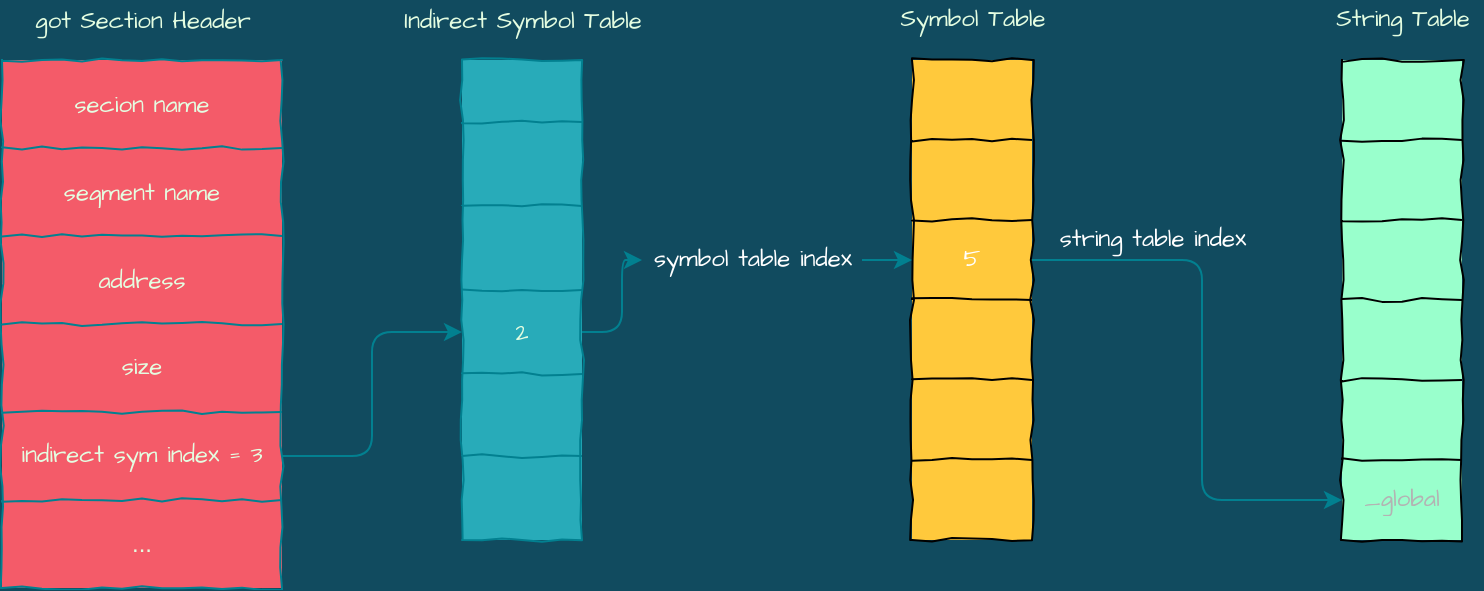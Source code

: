 <mxfile version="14.1.2" type="github">
  <diagram id="jQAaLUI2CSUw4TK9SEJr" name="Page-1">
    <mxGraphModel dx="786" dy="427" grid="1" gridSize="10" guides="1" tooltips="1" connect="1" arrows="1" fold="1" page="1" pageScale="1" pageWidth="827" pageHeight="1169" background="#114B5F" math="0" shadow="0">
      <root>
        <mxCell id="0" />
        <mxCell id="1" parent="0" />
        <mxCell id="iPEuSm-nHZqJ6S3BHor2-30" value="" style="shape=table;html=1;whiteSpace=wrap;startSize=0;container=1;collapsible=0;childLayout=tableLayout;fontFamily=Architects Daughter;fontSource=https%3A%2F%2Ffonts.googleapis.com%2Fcss%3Ffamily%3DArchitects%2BDaughter;comic=1;fillColor=#F45B69;strokeColor=#028090;fontColor=#E4FDE1;" vertex="1" parent="1">
          <mxGeometry x="30" y="80" width="140" height="264" as="geometry" />
        </mxCell>
        <mxCell id="iPEuSm-nHZqJ6S3BHor2-31" value="" style="shape=partialRectangle;html=1;whiteSpace=wrap;collapsible=0;dropTarget=0;pointerEvents=0;fillColor=none;top=0;left=0;bottom=0;right=0;points=[[0,0.5],[1,0.5]];portConstraint=eastwest;strokeColor=#028090;fontColor=#E4FDE1;" vertex="1" parent="iPEuSm-nHZqJ6S3BHor2-30">
          <mxGeometry width="140" height="44" as="geometry" />
        </mxCell>
        <mxCell id="iPEuSm-nHZqJ6S3BHor2-32" value="&lt;font face=&quot;Architects Daughter&quot; data-font-src=&quot;https://fonts.googleapis.com/css?family=Architects+Daughter&quot;&gt;secion name&lt;/font&gt;" style="shape=partialRectangle;html=1;whiteSpace=wrap;connectable=0;overflow=hidden;fillColor=none;top=0;left=0;bottom=0;right=0;strokeColor=#028090;fontColor=#E4FDE1;" vertex="1" parent="iPEuSm-nHZqJ6S3BHor2-31">
          <mxGeometry width="140" height="44" as="geometry" />
        </mxCell>
        <mxCell id="iPEuSm-nHZqJ6S3BHor2-33" value="" style="shape=partialRectangle;html=1;whiteSpace=wrap;collapsible=0;dropTarget=0;pointerEvents=0;fillColor=none;top=0;left=0;bottom=0;right=0;points=[[0,0.5],[1,0.5]];portConstraint=eastwest;strokeColor=#028090;fontColor=#E4FDE1;" vertex="1" parent="iPEuSm-nHZqJ6S3BHor2-30">
          <mxGeometry y="44" width="140" height="44" as="geometry" />
        </mxCell>
        <mxCell id="iPEuSm-nHZqJ6S3BHor2-34" value="&lt;font face=&quot;Architects Daughter&quot;&gt;segment name&lt;/font&gt;" style="shape=partialRectangle;html=1;whiteSpace=wrap;connectable=0;overflow=hidden;fillColor=none;top=0;left=0;bottom=0;right=0;strokeColor=#028090;fontColor=#E4FDE1;" vertex="1" parent="iPEuSm-nHZqJ6S3BHor2-33">
          <mxGeometry width="140" height="44" as="geometry" />
        </mxCell>
        <mxCell id="iPEuSm-nHZqJ6S3BHor2-35" value="" style="shape=partialRectangle;html=1;whiteSpace=wrap;collapsible=0;dropTarget=0;pointerEvents=0;fillColor=none;top=0;left=0;bottom=0;right=0;points=[[0,0.5],[1,0.5]];portConstraint=eastwest;strokeColor=#028090;fontColor=#E4FDE1;" vertex="1" parent="iPEuSm-nHZqJ6S3BHor2-30">
          <mxGeometry y="88" width="140" height="44" as="geometry" />
        </mxCell>
        <mxCell id="iPEuSm-nHZqJ6S3BHor2-36" value="&lt;font face=&quot;Architects Daughter&quot; data-font-src=&quot;https://fonts.googleapis.com/css?family=Architects+Daughter&quot;&gt;address&lt;/font&gt;" style="shape=partialRectangle;html=1;whiteSpace=wrap;connectable=0;overflow=hidden;fillColor=none;top=0;left=0;bottom=0;right=0;strokeColor=#028090;fontColor=#E4FDE1;" vertex="1" parent="iPEuSm-nHZqJ6S3BHor2-35">
          <mxGeometry width="140" height="44" as="geometry" />
        </mxCell>
        <mxCell id="iPEuSm-nHZqJ6S3BHor2-37" value="" style="shape=partialRectangle;html=1;whiteSpace=wrap;collapsible=0;dropTarget=0;pointerEvents=0;fillColor=none;top=0;left=0;bottom=0;right=0;points=[[0,0.5],[1,0.5]];portConstraint=eastwest;strokeColor=#028090;fontColor=#E4FDE1;" vertex="1" parent="iPEuSm-nHZqJ6S3BHor2-30">
          <mxGeometry y="132" width="140" height="44" as="geometry" />
        </mxCell>
        <mxCell id="iPEuSm-nHZqJ6S3BHor2-38" value="size" style="shape=partialRectangle;html=1;whiteSpace=wrap;connectable=0;overflow=hidden;fillColor=none;top=0;left=0;bottom=0;right=0;fontFamily=Architects Daughter;fontSource=https%3A%2F%2Ffonts.googleapis.com%2Fcss%3Ffamily%3DArchitects%2BDaughter;strokeColor=#028090;fontColor=#E4FDE1;" vertex="1" parent="iPEuSm-nHZqJ6S3BHor2-37">
          <mxGeometry width="140" height="44" as="geometry" />
        </mxCell>
        <mxCell id="iPEuSm-nHZqJ6S3BHor2-39" value="" style="shape=partialRectangle;html=1;whiteSpace=wrap;collapsible=0;dropTarget=0;pointerEvents=0;fillColor=none;top=0;left=0;bottom=0;right=0;points=[[0,0.5],[1,0.5]];portConstraint=eastwest;strokeColor=#028090;fontColor=#E4FDE1;" vertex="1" parent="iPEuSm-nHZqJ6S3BHor2-30">
          <mxGeometry y="176" width="140" height="44" as="geometry" />
        </mxCell>
        <mxCell id="iPEuSm-nHZqJ6S3BHor2-40" value="indirect sym index = 3" style="shape=partialRectangle;html=1;whiteSpace=wrap;connectable=0;overflow=hidden;fillColor=none;top=0;left=0;bottom=0;right=0;fontFamily=Architects Daughter;fontSource=https%3A%2F%2Ffonts.googleapis.com%2Fcss%3Ffamily%3DArchitects%2BDaughter;strokeColor=#028090;fontColor=#E4FDE1;" vertex="1" parent="iPEuSm-nHZqJ6S3BHor2-39">
          <mxGeometry width="140" height="44" as="geometry" />
        </mxCell>
        <mxCell id="iPEuSm-nHZqJ6S3BHor2-49" style="shape=partialRectangle;html=1;whiteSpace=wrap;collapsible=0;dropTarget=0;pointerEvents=0;fillColor=none;top=0;left=0;bottom=0;right=0;points=[[0,0.5],[1,0.5]];portConstraint=eastwest;strokeColor=#028090;fontColor=#E4FDE1;" vertex="1" parent="iPEuSm-nHZqJ6S3BHor2-30">
          <mxGeometry y="220" width="140" height="44" as="geometry" />
        </mxCell>
        <mxCell id="iPEuSm-nHZqJ6S3BHor2-50" value="..." style="shape=partialRectangle;html=1;whiteSpace=wrap;connectable=0;overflow=hidden;fillColor=none;top=0;left=0;bottom=0;right=0;strokeColor=#028090;fontColor=#E4FDE1;" vertex="1" parent="iPEuSm-nHZqJ6S3BHor2-49">
          <mxGeometry width="140" height="44" as="geometry" />
        </mxCell>
        <mxCell id="iPEuSm-nHZqJ6S3BHor2-41" value="&lt;font face=&quot;Architects Daughter&quot; data-font-src=&quot;https://fonts.googleapis.com/css?family=Architects+Daughter&quot;&gt;got Section Header&lt;/font&gt;" style="text;html=1;align=center;verticalAlign=middle;resizable=0;points=[];autosize=1;fontColor=#E4FDE1;" vertex="1" parent="1">
          <mxGeometry x="40" y="50" width="120" height="20" as="geometry" />
        </mxCell>
        <mxCell id="iPEuSm-nHZqJ6S3BHor2-51" value="" style="shape=table;html=1;whiteSpace=wrap;startSize=0;container=1;collapsible=0;childLayout=tableLayout;strokeColor=#028090;fontColor=#E4FDE1;comic=1;fillColor=#28ABB9;" vertex="1" parent="1">
          <mxGeometry x="260" y="80" width="60" height="240" as="geometry" />
        </mxCell>
        <mxCell id="iPEuSm-nHZqJ6S3BHor2-52" value="" style="shape=partialRectangle;html=1;whiteSpace=wrap;collapsible=0;dropTarget=0;pointerEvents=0;fillColor=none;top=0;left=0;bottom=0;right=0;points=[[0,0.5],[1,0.5]];portConstraint=eastwest;strokeColor=#028090;fontColor=#E4FDE1;" vertex="1" parent="iPEuSm-nHZqJ6S3BHor2-51">
          <mxGeometry width="60" height="31" as="geometry" />
        </mxCell>
        <mxCell id="iPEuSm-nHZqJ6S3BHor2-53" value="" style="shape=partialRectangle;html=1;whiteSpace=wrap;connectable=0;overflow=hidden;fillColor=none;top=0;left=0;bottom=0;right=0;strokeColor=#028090;fontColor=#E4FDE1;" vertex="1" parent="iPEuSm-nHZqJ6S3BHor2-52">
          <mxGeometry width="60" height="31" as="geometry" />
        </mxCell>
        <mxCell id="iPEuSm-nHZqJ6S3BHor2-54" value="" style="shape=partialRectangle;html=1;whiteSpace=wrap;collapsible=0;dropTarget=0;pointerEvents=0;fillColor=none;top=0;left=0;bottom=0;right=0;points=[[0,0.5],[1,0.5]];portConstraint=eastwest;strokeColor=#028090;fontColor=#E4FDE1;" vertex="1" parent="iPEuSm-nHZqJ6S3BHor2-51">
          <mxGeometry y="31" width="60" height="42" as="geometry" />
        </mxCell>
        <mxCell id="iPEuSm-nHZqJ6S3BHor2-55" value="" style="shape=partialRectangle;html=1;whiteSpace=wrap;connectable=0;overflow=hidden;fillColor=none;top=0;left=0;bottom=0;right=0;strokeColor=#028090;fontColor=#E4FDE1;" vertex="1" parent="iPEuSm-nHZqJ6S3BHor2-54">
          <mxGeometry width="60" height="42" as="geometry" />
        </mxCell>
        <mxCell id="iPEuSm-nHZqJ6S3BHor2-56" value="" style="shape=partialRectangle;html=1;whiteSpace=wrap;collapsible=0;dropTarget=0;pointerEvents=0;fillColor=none;top=0;left=0;bottom=0;right=0;points=[[0,0.5],[1,0.5]];portConstraint=eastwest;strokeColor=#028090;fontColor=#E4FDE1;" vertex="1" parent="iPEuSm-nHZqJ6S3BHor2-51">
          <mxGeometry y="73" width="60" height="42" as="geometry" />
        </mxCell>
        <mxCell id="iPEuSm-nHZqJ6S3BHor2-57" value="" style="shape=partialRectangle;html=1;whiteSpace=wrap;connectable=0;overflow=hidden;fillColor=none;top=0;left=0;bottom=0;right=0;strokeColor=#028090;fontColor=#E4FDE1;" vertex="1" parent="iPEuSm-nHZqJ6S3BHor2-56">
          <mxGeometry width="60" height="42" as="geometry" />
        </mxCell>
        <mxCell id="iPEuSm-nHZqJ6S3BHor2-58" value="" style="shape=partialRectangle;html=1;whiteSpace=wrap;collapsible=0;dropTarget=0;pointerEvents=0;fillColor=none;top=0;left=0;bottom=0;right=0;points=[[0,0.5],[1,0.5]];portConstraint=eastwest;strokeColor=#028090;fontColor=#E4FDE1;" vertex="1" parent="iPEuSm-nHZqJ6S3BHor2-51">
          <mxGeometry y="115" width="60" height="42" as="geometry" />
        </mxCell>
        <mxCell id="iPEuSm-nHZqJ6S3BHor2-59" value="&lt;font face=&quot;Architects Daughter&quot;&gt;2&lt;/font&gt;" style="shape=partialRectangle;html=1;whiteSpace=wrap;connectable=0;overflow=hidden;fillColor=none;top=0;left=0;bottom=0;right=0;strokeColor=#028090;fontColor=#E4FDE1;" vertex="1" parent="iPEuSm-nHZqJ6S3BHor2-58">
          <mxGeometry width="60" height="42" as="geometry" />
        </mxCell>
        <mxCell id="iPEuSm-nHZqJ6S3BHor2-60" value="" style="shape=partialRectangle;html=1;whiteSpace=wrap;collapsible=0;dropTarget=0;pointerEvents=0;fillColor=none;top=0;left=0;bottom=0;right=0;points=[[0,0.5],[1,0.5]];portConstraint=eastwest;strokeColor=#028090;fontColor=#E4FDE1;" vertex="1" parent="iPEuSm-nHZqJ6S3BHor2-51">
          <mxGeometry y="157" width="60" height="41" as="geometry" />
        </mxCell>
        <mxCell id="iPEuSm-nHZqJ6S3BHor2-61" value="" style="shape=partialRectangle;html=1;whiteSpace=wrap;connectable=0;overflow=hidden;fillColor=none;top=0;left=0;bottom=0;right=0;strokeColor=#028090;fontColor=#E4FDE1;" vertex="1" parent="iPEuSm-nHZqJ6S3BHor2-60">
          <mxGeometry width="60" height="41" as="geometry" />
        </mxCell>
        <mxCell id="iPEuSm-nHZqJ6S3BHor2-62" value="" style="shape=partialRectangle;html=1;whiteSpace=wrap;collapsible=0;dropTarget=0;pointerEvents=0;fillColor=none;top=0;left=0;bottom=0;right=0;points=[[0,0.5],[1,0.5]];portConstraint=eastwest;strokeColor=#028090;fontColor=#E4FDE1;" vertex="1" parent="iPEuSm-nHZqJ6S3BHor2-51">
          <mxGeometry y="198" width="60" height="42" as="geometry" />
        </mxCell>
        <mxCell id="iPEuSm-nHZqJ6S3BHor2-63" value="" style="shape=partialRectangle;html=1;whiteSpace=wrap;connectable=0;overflow=hidden;fillColor=none;top=0;left=0;bottom=0;right=0;strokeColor=#028090;fontColor=#E4FDE1;" vertex="1" parent="iPEuSm-nHZqJ6S3BHor2-62">
          <mxGeometry width="60" height="42" as="geometry" />
        </mxCell>
        <mxCell id="iPEuSm-nHZqJ6S3BHor2-64" value="&lt;font face=&quot;Architects Daughter&quot; data-font-src=&quot;https://fonts.googleapis.com/css?family=Architects+Daughter&quot;&gt;Indirect Symbol Table&lt;/font&gt;" style="text;html=1;align=center;verticalAlign=middle;resizable=0;points=[];autosize=1;fontColor=#E4FDE1;" vertex="1" parent="1">
          <mxGeometry x="225" y="50" width="130" height="20" as="geometry" />
        </mxCell>
        <mxCell id="iPEuSm-nHZqJ6S3BHor2-65" style="edgeStyle=orthogonalEdgeStyle;curved=0;rounded=1;sketch=0;orthogonalLoop=1;jettySize=auto;html=1;exitX=1;exitY=0.5;exitDx=0;exitDy=0;entryX=0;entryY=0.5;entryDx=0;entryDy=0;strokeColor=#028090;fillColor=#F45B69;fontColor=#E4FDE1;" edge="1" parent="1" source="iPEuSm-nHZqJ6S3BHor2-39" target="iPEuSm-nHZqJ6S3BHor2-58">
          <mxGeometry relative="1" as="geometry" />
        </mxCell>
        <mxCell id="iPEuSm-nHZqJ6S3BHor2-66" value="" style="shape=table;html=1;whiteSpace=wrap;startSize=0;container=1;collapsible=0;childLayout=tableLayout;comic=1;fontFamily=Architects Daughter;fontSource=https%3A%2F%2Ffonts.googleapis.com%2Fcss%3Ffamily%3DArchitects%2BDaughter;fillColor=#FFC93C;" vertex="1" parent="1">
          <mxGeometry x="485" y="80" width="60" height="240" as="geometry" />
        </mxCell>
        <mxCell id="iPEuSm-nHZqJ6S3BHor2-67" value="" style="shape=partialRectangle;html=1;whiteSpace=wrap;collapsible=0;dropTarget=0;pointerEvents=0;fillColor=none;top=0;left=0;bottom=0;right=0;points=[[0,0.5],[1,0.5]];portConstraint=eastwest;" vertex="1" parent="iPEuSm-nHZqJ6S3BHor2-66">
          <mxGeometry width="60" height="40" as="geometry" />
        </mxCell>
        <mxCell id="iPEuSm-nHZqJ6S3BHor2-68" value="" style="shape=partialRectangle;html=1;whiteSpace=wrap;connectable=0;overflow=hidden;fillColor=none;top=0;left=0;bottom=0;right=0;" vertex="1" parent="iPEuSm-nHZqJ6S3BHor2-67">
          <mxGeometry width="60" height="40" as="geometry" />
        </mxCell>
        <mxCell id="iPEuSm-nHZqJ6S3BHor2-69" value="" style="shape=partialRectangle;html=1;whiteSpace=wrap;collapsible=0;dropTarget=0;pointerEvents=0;fillColor=none;top=0;left=0;bottom=0;right=0;points=[[0,0.5],[1,0.5]];portConstraint=eastwest;" vertex="1" parent="iPEuSm-nHZqJ6S3BHor2-66">
          <mxGeometry y="40" width="60" height="40" as="geometry" />
        </mxCell>
        <mxCell id="iPEuSm-nHZqJ6S3BHor2-70" value="" style="shape=partialRectangle;html=1;whiteSpace=wrap;connectable=0;overflow=hidden;fillColor=none;top=0;left=0;bottom=0;right=0;" vertex="1" parent="iPEuSm-nHZqJ6S3BHor2-69">
          <mxGeometry width="60" height="40" as="geometry" />
        </mxCell>
        <mxCell id="iPEuSm-nHZqJ6S3BHor2-71" value="" style="shape=partialRectangle;html=1;whiteSpace=wrap;collapsible=0;dropTarget=0;pointerEvents=0;fillColor=none;top=0;left=0;bottom=0;right=0;points=[[0,0.5],[1,0.5]];portConstraint=eastwest;" vertex="1" parent="iPEuSm-nHZqJ6S3BHor2-66">
          <mxGeometry y="80" width="60" height="40" as="geometry" />
        </mxCell>
        <mxCell id="iPEuSm-nHZqJ6S3BHor2-72" value="&lt;font color=&quot;#ffffff&quot;&gt;5&lt;/font&gt;" style="shape=partialRectangle;html=1;whiteSpace=wrap;connectable=0;overflow=hidden;fillColor=none;top=0;left=0;bottom=0;right=0;fontFamily=Architects Daughter;fontSource=https%3A%2F%2Ffonts.googleapis.com%2Fcss%3Ffamily%3DArchitects%2BDaughter;" vertex="1" parent="iPEuSm-nHZqJ6S3BHor2-71">
          <mxGeometry width="60" height="40" as="geometry" />
        </mxCell>
        <mxCell id="iPEuSm-nHZqJ6S3BHor2-73" value="" style="shape=partialRectangle;html=1;whiteSpace=wrap;collapsible=0;dropTarget=0;pointerEvents=0;fillColor=none;top=0;left=0;bottom=0;right=0;points=[[0,0.5],[1,0.5]];portConstraint=eastwest;" vertex="1" parent="iPEuSm-nHZqJ6S3BHor2-66">
          <mxGeometry y="120" width="60" height="40" as="geometry" />
        </mxCell>
        <mxCell id="iPEuSm-nHZqJ6S3BHor2-74" value="" style="shape=partialRectangle;html=1;whiteSpace=wrap;connectable=0;overflow=hidden;fillColor=none;top=0;left=0;bottom=0;right=0;" vertex="1" parent="iPEuSm-nHZqJ6S3BHor2-73">
          <mxGeometry width="60" height="40" as="geometry" />
        </mxCell>
        <mxCell id="iPEuSm-nHZqJ6S3BHor2-75" value="" style="shape=partialRectangle;html=1;whiteSpace=wrap;collapsible=0;dropTarget=0;pointerEvents=0;fillColor=none;top=0;left=0;bottom=0;right=0;points=[[0,0.5],[1,0.5]];portConstraint=eastwest;" vertex="1" parent="iPEuSm-nHZqJ6S3BHor2-66">
          <mxGeometry y="160" width="60" height="40" as="geometry" />
        </mxCell>
        <mxCell id="iPEuSm-nHZqJ6S3BHor2-76" value="" style="shape=partialRectangle;html=1;whiteSpace=wrap;connectable=0;overflow=hidden;fillColor=none;top=0;left=0;bottom=0;right=0;" vertex="1" parent="iPEuSm-nHZqJ6S3BHor2-75">
          <mxGeometry width="60" height="40" as="geometry" />
        </mxCell>
        <mxCell id="iPEuSm-nHZqJ6S3BHor2-77" value="" style="shape=partialRectangle;html=1;whiteSpace=wrap;collapsible=0;dropTarget=0;pointerEvents=0;fillColor=none;top=0;left=0;bottom=0;right=0;points=[[0,0.5],[1,0.5]];portConstraint=eastwest;" vertex="1" parent="iPEuSm-nHZqJ6S3BHor2-66">
          <mxGeometry y="200" width="60" height="40" as="geometry" />
        </mxCell>
        <mxCell id="iPEuSm-nHZqJ6S3BHor2-78" value="" style="shape=partialRectangle;html=1;whiteSpace=wrap;connectable=0;overflow=hidden;fillColor=none;top=0;left=0;bottom=0;right=0;" vertex="1" parent="iPEuSm-nHZqJ6S3BHor2-77">
          <mxGeometry width="60" height="40" as="geometry" />
        </mxCell>
        <mxCell id="iPEuSm-nHZqJ6S3BHor2-79" value="Symbol Table" style="text;html=1;align=center;verticalAlign=middle;resizable=0;points=[];autosize=1;fontFamily=Architects Daughter;fontColor=#E4FDE1;" vertex="1" parent="1">
          <mxGeometry x="470" y="50" width="90" height="20" as="geometry" />
        </mxCell>
        <mxCell id="iPEuSm-nHZqJ6S3BHor2-80" style="edgeStyle=orthogonalEdgeStyle;curved=0;rounded=1;sketch=0;orthogonalLoop=1;jettySize=auto;html=1;exitX=1;exitY=0.5;exitDx=0;exitDy=0;entryX=0;entryY=0.5;entryDx=0;entryDy=0;strokeColor=#028090;fillColor=#F45B69;fontFamily=Architects Daughter;fontSource=https%3A%2F%2Ffonts.googleapis.com%2Fcss%3Ffamily%3DArchitects%2BDaughter;fontColor=#E4FDE1;" edge="1" parent="1" source="iPEuSm-nHZqJ6S3BHor2-96" target="iPEuSm-nHZqJ6S3BHor2-71">
          <mxGeometry relative="1" as="geometry" />
        </mxCell>
        <mxCell id="iPEuSm-nHZqJ6S3BHor2-81" value="" style="shape=table;html=1;whiteSpace=wrap;startSize=0;container=1;collapsible=0;childLayout=tableLayout;comic=1;fontFamily=Architects Daughter;fontSource=https%3A%2F%2Ffonts.googleapis.com%2Fcss%3Ffamily%3DArchitects%2BDaughter;fillColor=#99FFCC;" vertex="1" parent="1">
          <mxGeometry x="700" y="80" width="60" height="240" as="geometry" />
        </mxCell>
        <mxCell id="iPEuSm-nHZqJ6S3BHor2-82" value="" style="shape=partialRectangle;html=1;whiteSpace=wrap;collapsible=0;dropTarget=0;pointerEvents=0;fillColor=none;top=0;left=0;bottom=0;right=0;points=[[0,0.5],[1,0.5]];portConstraint=eastwest;" vertex="1" parent="iPEuSm-nHZqJ6S3BHor2-81">
          <mxGeometry width="60" height="40" as="geometry" />
        </mxCell>
        <mxCell id="iPEuSm-nHZqJ6S3BHor2-83" value="" style="shape=partialRectangle;html=1;whiteSpace=wrap;connectable=0;overflow=hidden;fillColor=none;top=0;left=0;bottom=0;right=0;" vertex="1" parent="iPEuSm-nHZqJ6S3BHor2-82">
          <mxGeometry width="60" height="40" as="geometry" />
        </mxCell>
        <mxCell id="iPEuSm-nHZqJ6S3BHor2-84" value="" style="shape=partialRectangle;html=1;whiteSpace=wrap;collapsible=0;dropTarget=0;pointerEvents=0;fillColor=none;top=0;left=0;bottom=0;right=0;points=[[0,0.5],[1,0.5]];portConstraint=eastwest;" vertex="1" parent="iPEuSm-nHZqJ6S3BHor2-81">
          <mxGeometry y="40" width="60" height="40" as="geometry" />
        </mxCell>
        <mxCell id="iPEuSm-nHZqJ6S3BHor2-85" value="" style="shape=partialRectangle;html=1;whiteSpace=wrap;connectable=0;overflow=hidden;fillColor=none;top=0;left=0;bottom=0;right=0;" vertex="1" parent="iPEuSm-nHZqJ6S3BHor2-84">
          <mxGeometry width="60" height="40" as="geometry" />
        </mxCell>
        <mxCell id="iPEuSm-nHZqJ6S3BHor2-86" value="" style="shape=partialRectangle;html=1;whiteSpace=wrap;collapsible=0;dropTarget=0;pointerEvents=0;fillColor=none;top=0;left=0;bottom=0;right=0;points=[[0,0.5],[1,0.5]];portConstraint=eastwest;" vertex="1" parent="iPEuSm-nHZqJ6S3BHor2-81">
          <mxGeometry y="80" width="60" height="40" as="geometry" />
        </mxCell>
        <mxCell id="iPEuSm-nHZqJ6S3BHor2-87" value="" style="shape=partialRectangle;html=1;whiteSpace=wrap;connectable=0;overflow=hidden;fillColor=none;top=0;left=0;bottom=0;right=0;" vertex="1" parent="iPEuSm-nHZqJ6S3BHor2-86">
          <mxGeometry width="60" height="40" as="geometry" />
        </mxCell>
        <mxCell id="iPEuSm-nHZqJ6S3BHor2-88" value="" style="shape=partialRectangle;html=1;whiteSpace=wrap;collapsible=0;dropTarget=0;pointerEvents=0;fillColor=none;top=0;left=0;bottom=0;right=0;points=[[0,0.5],[1,0.5]];portConstraint=eastwest;" vertex="1" parent="iPEuSm-nHZqJ6S3BHor2-81">
          <mxGeometry y="120" width="60" height="40" as="geometry" />
        </mxCell>
        <mxCell id="iPEuSm-nHZqJ6S3BHor2-89" value="" style="shape=partialRectangle;html=1;whiteSpace=wrap;connectable=0;overflow=hidden;fillColor=none;top=0;left=0;bottom=0;right=0;" vertex="1" parent="iPEuSm-nHZqJ6S3BHor2-88">
          <mxGeometry width="60" height="40" as="geometry" />
        </mxCell>
        <mxCell id="iPEuSm-nHZqJ6S3BHor2-90" value="" style="shape=partialRectangle;html=1;whiteSpace=wrap;collapsible=0;dropTarget=0;pointerEvents=0;fillColor=none;top=0;left=0;bottom=0;right=0;points=[[0,0.5],[1,0.5]];portConstraint=eastwest;" vertex="1" parent="iPEuSm-nHZqJ6S3BHor2-81">
          <mxGeometry y="160" width="60" height="40" as="geometry" />
        </mxCell>
        <mxCell id="iPEuSm-nHZqJ6S3BHor2-91" value="" style="shape=partialRectangle;html=1;whiteSpace=wrap;connectable=0;overflow=hidden;fillColor=none;top=0;left=0;bottom=0;right=0;" vertex="1" parent="iPEuSm-nHZqJ6S3BHor2-90">
          <mxGeometry width="60" height="40" as="geometry" />
        </mxCell>
        <mxCell id="iPEuSm-nHZqJ6S3BHor2-92" value="" style="shape=partialRectangle;html=1;whiteSpace=wrap;collapsible=0;dropTarget=0;pointerEvents=0;fillColor=none;top=0;left=0;bottom=0;right=0;points=[[0,0.5],[1,0.5]];portConstraint=eastwest;" vertex="1" parent="iPEuSm-nHZqJ6S3BHor2-81">
          <mxGeometry y="200" width="60" height="40" as="geometry" />
        </mxCell>
        <mxCell id="iPEuSm-nHZqJ6S3BHor2-93" value="&lt;font color=&quot;#b3b3b3&quot;&gt;_global&lt;/font&gt;" style="shape=partialRectangle;html=1;whiteSpace=wrap;connectable=0;overflow=hidden;fillColor=none;top=0;left=0;bottom=0;right=0;fontFamily=Architects Daughter;fontSource=https%3A%2F%2Ffonts.googleapis.com%2Fcss%3Ffamily%3DArchitects%2BDaughter;fontColor=#FFFFFF;" vertex="1" parent="iPEuSm-nHZqJ6S3BHor2-92">
          <mxGeometry width="60" height="40" as="geometry" />
        </mxCell>
        <mxCell id="iPEuSm-nHZqJ6S3BHor2-94" value="String Table" style="text;html=1;align=center;verticalAlign=middle;resizable=0;points=[];autosize=1;fontFamily=Architects Daughter;fontColor=#E4FDE1;" vertex="1" parent="1">
          <mxGeometry x="690" y="50" width="80" height="20" as="geometry" />
        </mxCell>
        <mxCell id="iPEuSm-nHZqJ6S3BHor2-95" style="edgeStyle=orthogonalEdgeStyle;curved=0;rounded=1;sketch=0;orthogonalLoop=1;jettySize=auto;html=1;entryX=0;entryY=0.5;entryDx=0;entryDy=0;strokeColor=#028090;fillColor=#F45B69;fontFamily=Architects Daughter;fontSource=https%3A%2F%2Ffonts.googleapis.com%2Fcss%3Ffamily%3DArchitects%2BDaughter;fontColor=#E4FDE1;" edge="1" parent="1" source="iPEuSm-nHZqJ6S3BHor2-71" target="iPEuSm-nHZqJ6S3BHor2-92">
          <mxGeometry relative="1" as="geometry">
            <Array as="points">
              <mxPoint x="630" y="180" />
              <mxPoint x="630" y="300" />
            </Array>
          </mxGeometry>
        </mxCell>
        <mxCell id="iPEuSm-nHZqJ6S3BHor2-97" value="string table index" style="text;html=1;align=center;verticalAlign=middle;resizable=0;points=[];autosize=1;fontFamily=Architects Daughter;fontColor=#FFFFFF;" vertex="1" parent="1">
          <mxGeometry x="550" y="160" width="110" height="20" as="geometry" />
        </mxCell>
        <mxCell id="iPEuSm-nHZqJ6S3BHor2-96" value="symbol table index" style="text;html=1;align=center;verticalAlign=middle;resizable=0;points=[];autosize=1;fontFamily=Architects Daughter;fontColor=#FFFFFF;" vertex="1" parent="1">
          <mxGeometry x="350" y="170" width="110" height="20" as="geometry" />
        </mxCell>
        <mxCell id="iPEuSm-nHZqJ6S3BHor2-98" style="edgeStyle=orthogonalEdgeStyle;curved=0;rounded=1;sketch=0;orthogonalLoop=1;jettySize=auto;html=1;exitX=1;exitY=0.5;exitDx=0;exitDy=0;entryX=0;entryY=0.5;entryDx=0;entryDy=0;strokeColor=#028090;fillColor=#F45B69;fontFamily=Architects Daughter;fontSource=https%3A%2F%2Ffonts.googleapis.com%2Fcss%3Ffamily%3DArchitects%2BDaughter;fontColor=#E4FDE1;" edge="1" parent="1" source="iPEuSm-nHZqJ6S3BHor2-58" target="iPEuSm-nHZqJ6S3BHor2-96">
          <mxGeometry relative="1" as="geometry">
            <mxPoint x="360" y="210" as="sourcePoint" />
            <mxPoint x="485" y="180" as="targetPoint" />
          </mxGeometry>
        </mxCell>
      </root>
    </mxGraphModel>
  </diagram>
</mxfile>
